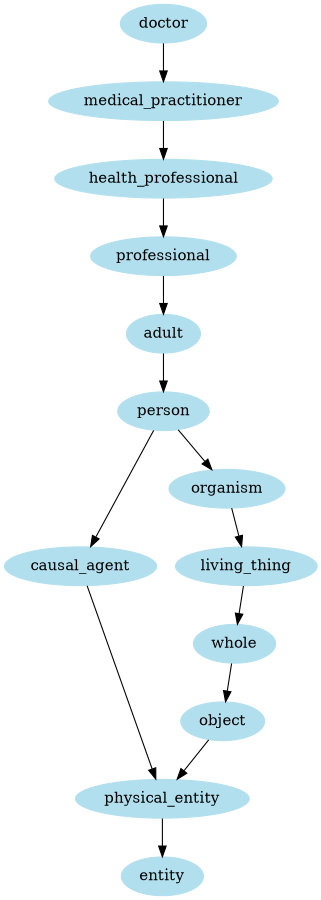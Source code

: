digraph unix {
	node [color=lightblue2 style=filled]
	size="6,6"
	doctor -> medical_practitioner
	medical_practitioner -> health_professional
	health_professional -> professional
	professional -> adult
	adult -> person
	person -> causal_agent
	causal_agent -> physical_entity
	physical_entity -> entity
	person -> organism
	organism -> living_thing
	living_thing -> whole
	whole -> object
	object -> physical_entity
}
